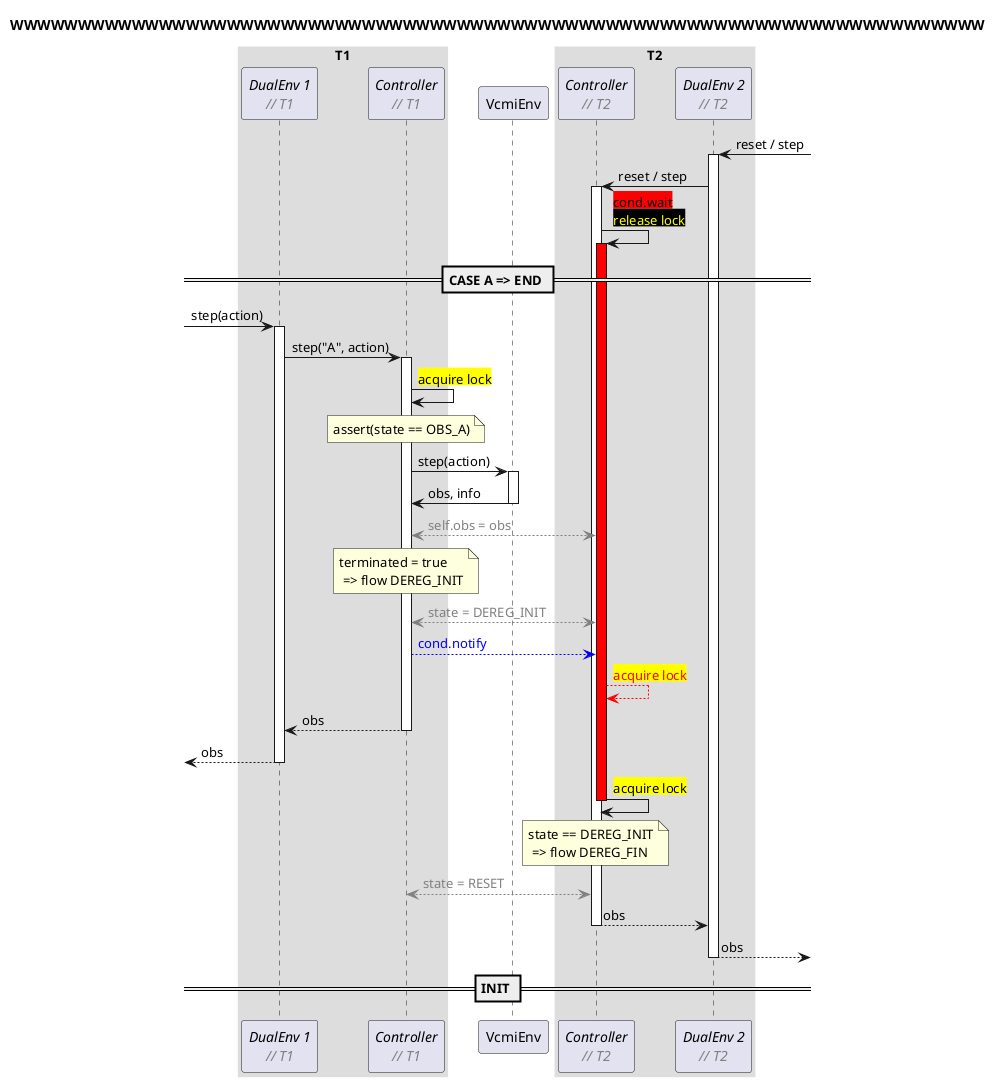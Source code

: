 @startuml "vcmi-1.32-connector-v2-render"

title "VCMI dual-model training"
title "WWWWWWWWWWWWWWWWWWWWWWWWWWWWWWWWWWWWWWWWWWWWWWWWWWWWWWWWWWWWWWWWWWWWWWWW"

skinparam sequenceBoxBorderColor #FFF

!$nbsp = "<U+00A0>"

' workaround the fact that text alignment can only be
' set globally. Using hspace(n) returns N monospaced
' $nbsp chars
!function $hspace($length)
  !$res = ""
  !$i = $length
  !while $i > 0
    !$res = $res + $nbsp
    !$i = $i - 1
  !endwhile
  !return "<font:monospaced>"+$res+"</font>"
!endfunction

!function $desc($txt)
  !return "<font:Arial><color:Gray><i>// "+$txt+"</i></color></font>"
!endfunction

!function $lock_acq_fail_text()
  !return "<back:yellow><color:red>acquire lock</color></back>"
!endfunction

!function $lock_rel_text()
  !return "<color:yellow><back:black>release lock</back></color>"
!endfunction

!procedure $lock_acq_fail($node)
  $node -> $node : $lock_acq_fail_text()
  activate $node #red
!endprocedure

!procedure $lock_acq_direct($node)
  $node -> $node : <back:yellow>acquire lock</back>
!endprocedure

!procedure $lock_acq_latent($node)
  $lock_acq_direct($node)
  deactivate $node
!endprocedure

!procedure $lock_rel($node)
  $node -> $node : $lock_rel_text()
!endprocedure

!procedure $cond_wait($node)
  $node -> $node : <back:red>cond.wait</back>\n$lock_rel_text()
  activate $node #red
!endprocedure

!procedure $cond_notify($NodeA, $NodeB)
  $NodeA --[#blue]> $NodeB : <color:blue>cond.notify</color>
  $NodeB --[#red]> $NodeB : $lock_acq_fail_text()
!endfunction

!procedure $cond_switch($NodeA, $NodeB)
  $cond_notify($NodeA, $NodeB)
  $cond_wait($NodeA)
  $lock_acq_latent($NodeB)
!endfunction

!function $replace($txt, $search, $repl)
  !$replaced = ""
  !while %strpos($txt, $search) >= 0
    !$position = %strpos($txt, $search)
    !$replaced = $replaced + %substr($txt, 0, $position) + $repl
    !$txt = %substr($txt, $position + %strlen($search))
  !endwhile
  !return $replaced + $txt
!endfunction

!procedure $sharevar($node1, $node2, $txt)
  $node1 <--[#gray]> $node2 : <color:gray>$replace($txt,"\n","</color>\n<color:gray>")</color>
!endfunction

!procedure $sharevar($txt)
  $sharevar(C1, C2, $txt)
!endfunction

' avoids super long note lines in the diagram
!function $str($txt)
  !return $replace($txt, "\n", %newline())
!endfunction

box "T1"
  participant "//DualEnv 1//\n$desc(T1)" as E1
  participant "//Controller//\n$desc(T1)" as C1
end box

participant VcmiEnv as env

box "T2"
  participant "//Controller//\n$desc(T2)" as C2
  participant "//DualEnv 2//\n$desc(T2)" as E2
end box

E2 <-] : reset / step
activate E2
E2 -> C2 ++ : reset / step
$cond_wait(C2)

== CASE A => END ==

-> E1 ++ : step(action)
E1 -> C1 ++ : step("A", action)

$lock_acq_direct(C1)

note over C1: assert(state == OBS_A)

C1 -> env ++ : step(action)
env -> C1 -- : obs, info

$sharevar("self.obs = obs")

note over C1
terminated = true
 => flow DEREG_INIT
end note

$sharevar("state = DEREG_INIT")

$cond_notify(C1, C2)
C1 --> E1 -- : obs
[<-- E1 -- : obs

$lock_acq_latent(C2)
note over C2
state == DEREG_INIT
 => flow DEREG_FIN
end note

$sharevar("state = RESET")

C2 --> E2 -- : obs
E2 -->] -- : obs

== INIT ==


@enduml
